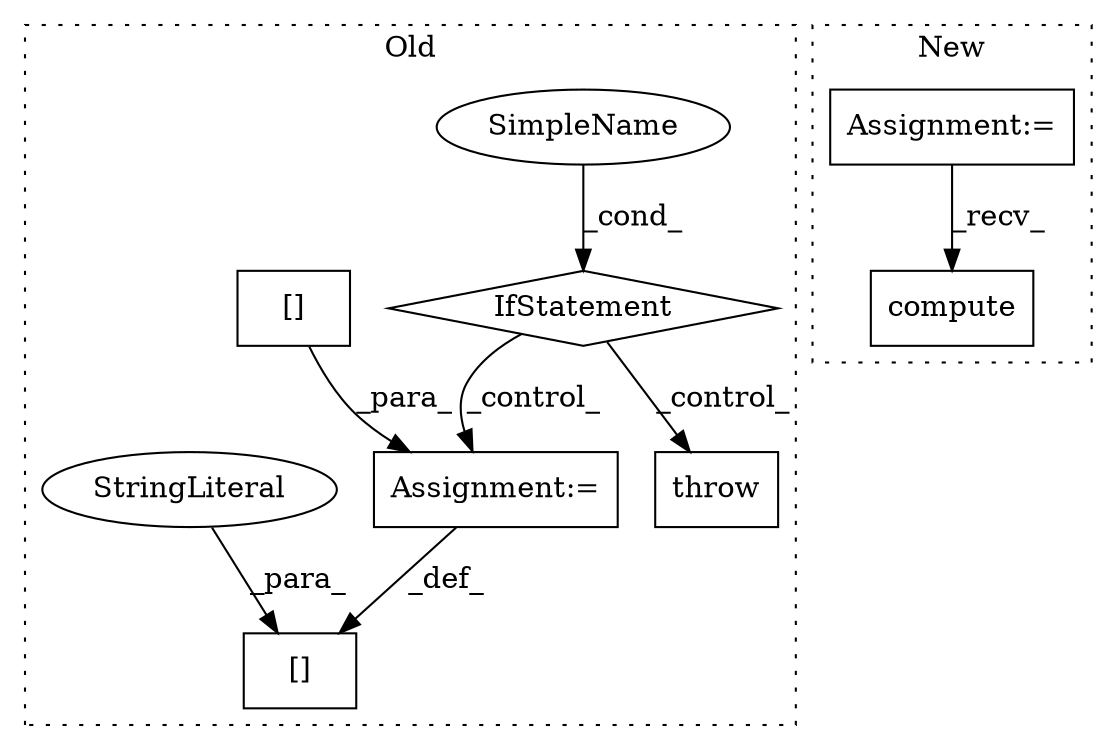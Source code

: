 digraph G {
subgraph cluster0 {
1 [label="throw" a="53" s="4673" l="6" shape="box"];
3 [label="SimpleName" a="42" s="" l="" shape="ellipse"];
4 [label="Assignment:=" a="7" s="4509" l="1" shape="box"];
5 [label="[]" a="2" s="4493,4508" l="7,1" shape="box"];
7 [label="IfStatement" a="25" s="4459,4483" l="8,2" shape="diamond"];
8 [label="[]" a="2" s="4510,4539" l="13,1" shape="box"];
9 [label="StringLiteral" a="45" s="4500" l="8" shape="ellipse"];
label = "Old";
style="dotted";
}
subgraph cluster1 {
2 [label="compute" a="32" s="4338" l="9" shape="box"];
6 [label="Assignment:=" a="7" s="4264" l="1" shape="box"];
label = "New";
style="dotted";
}
3 -> 7 [label="_cond_"];
4 -> 5 [label="_def_"];
6 -> 2 [label="_recv_"];
7 -> 1 [label="_control_"];
7 -> 4 [label="_control_"];
8 -> 4 [label="_para_"];
9 -> 5 [label="_para_"];
}